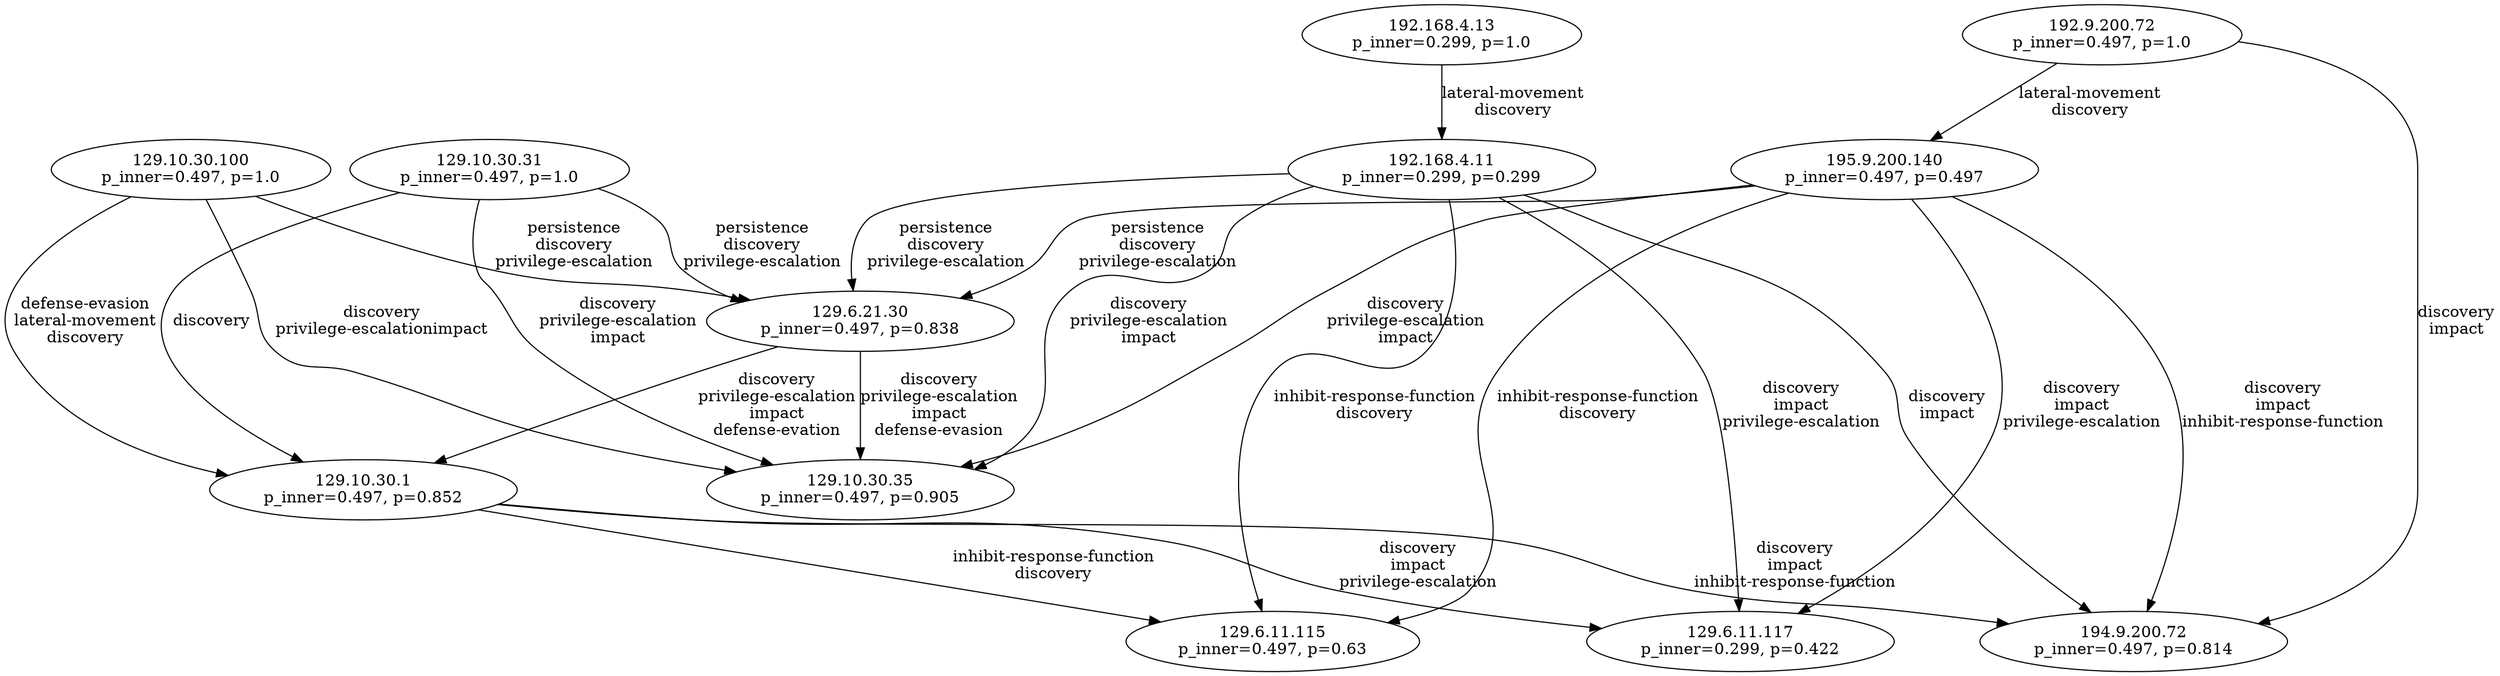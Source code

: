 digraph G {
  1 [label="195.9.200.140\np_inner=0.497, p=0.497", shape=ellipse];
  2 [label="194.9.200.72\np_inner=0.497, p=0.814", shape=ellipse];
  3 [label="129.6.11.115\np_inner=0.497, p=0.63", shape=ellipse];
  4 [label="129.6.11.117\np_inner=0.299, p=0.422", shape=ellipse];
  5 [label="129.10.30.35\np_inner=0.497, p=0.905", shape=ellipse];
  6 [label="129.6.21.30\np_inner=0.497, p=0.838", shape=ellipse];
  7 [label="129.10.30.100\np_inner=0.497, p=1.0", shape=ellipse];
  8 [label="129.10.30.1\np_inner=0.497, p=0.852", shape=ellipse];
  9 [label="192.168.4.11\np_inner=0.299, p=0.299", shape=ellipse];
  10 [label="129.10.30.31\np_inner=0.497, p=1.0", shape=ellipse];
  11 [label="192.9.200.72\np_inner=0.497, p=1.0", shape=ellipse];
  12 [label="192.168.4.13\np_inner=0.299, p=1.0", shape=ellipse];
  1 -> 2 [label="discovery\nimpact\ninhibit-response-function"];
  1 -> 3 [label="inhibit-response-function\ndiscovery"];
  7 -> 6 [label="persistence\ndiscovery\nprivilege-escalation"];
  9 -> 3 [label="inhibit-response-function\ndiscovery"];
  1 -> 5 [label="discovery\nprivilege-escalation\nimpact"];
  8 -> 4 [label="discovery\nimpact\nprivilege-escalation"];
  12 -> 9 [label="lateral-movement\ndiscovery"];
  8 -> 2 [label="discovery\nimpact\ninhibit-response-function"];
  1 -> 4 [label="discovery\nimpact\nprivilege-escalation"];
  9 -> 2 [label="discovery\nimpact"];
  10 -> 8 [label="discovery"];
  8 -> 3 [label="inhibit-response-function\ndiscovery"];
  7 -> 5 [label="discovery\nprivilege-escalation\impact"];
  1 -> 6 [label="persistence\ndiscovery\nprivilege-escalation"];
  9 -> 4 [label="discovery\nimpact\nprivilege-escalation"];
  9 -> 6 [label="persistence\ndiscovery\nprivilege-escalation"];
  9 -> 5 [label="discovery\nprivilege-escalation\nimpact"];
  10 -> 5 [label="discovery\nprivilege-escalation\nimpact"];
  11 -> 1 [label="lateral-movement\ndiscovery"];
  7 -> 8 [label="defense-evasion\nlateral-movement\ndiscovery"];
  6 -> 8 [label="discovery\nprivilege-escalation\nimpact\ndefense-evation"];
  11 -> 2 [label="discovery\nimpact"];
  6 -> 5 [label="discovery\nprivilege-escalation\nimpact\ndefense-evasion"];
  10 -> 6 [label="persistence\ndiscovery\nprivilege-escalation"];
}

